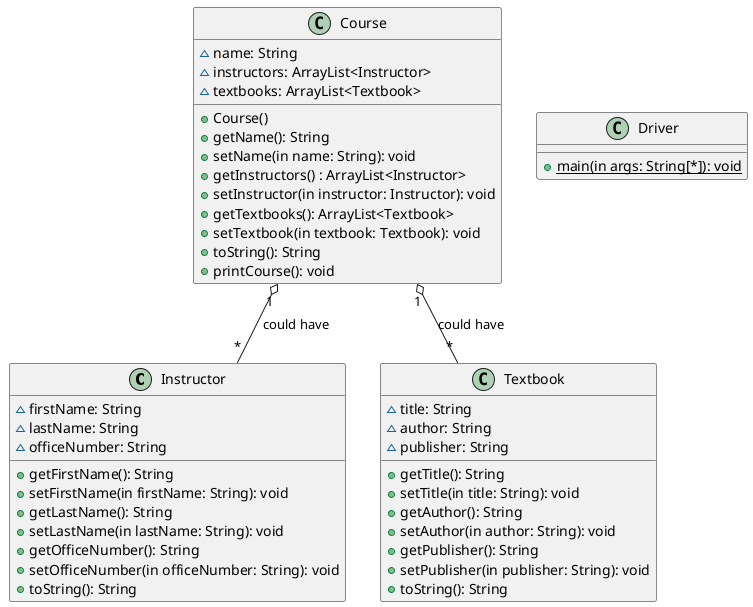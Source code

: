 @startuml
'https://plantuml.com/class-diagram

class Instructor {
~ firstName: String
~ lastName: String
~ officeNumber: String

+ getFirstName(): String
+ setFirstName(in firstName: String): void
+ getLastName(): String
+ setLastName(in lastName: String): void
+ getOfficeNumber(): String
+ setOfficeNumber(in officeNumber: String): void
+ toString(): String
}


class Textbook {
~ title: String
~ author: String
~ publisher: String

+ getTitle(): String
+ setTitle(in title: String): void
+ getAuthor(): String
+ setAuthor(in author: String): void
+ getPublisher(): String
+ setPublisher(in publisher: String): void
+ toString(): String
}


class Course {
~ name: String
~ instructors: ArrayList<Instructor>
~ textbooks: ArrayList<Textbook>

+ Course()
+ getName(): String
+ setName(in name: String): void
+ getInstructors() : ArrayList<Instructor>
+ setInstructor(in instructor: Instructor): void
+ getTextbooks(): ArrayList<Textbook>
+ setTextbook(in textbook: Textbook): void
+ toString(): String
+ printCourse(): void
}

Course "1" o-- "*" Instructor : "could have"
Course "1" o-- "*" Textbook : "could have"

class Driver {
+ {static} main(in args: String[*]): void
}



@enduml